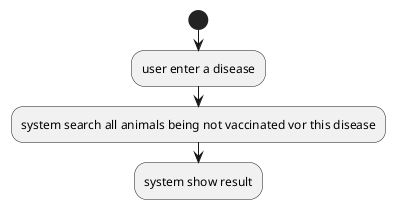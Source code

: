 @startuml

start
:user enter a disease;
:system search all animals being not vaccinated vor this disease;
:system show result;

@enduml